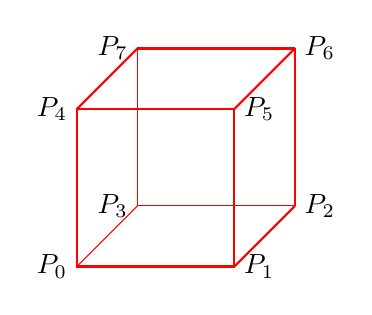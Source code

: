 \begin{tikzpicture}[scale=2]
\draw[red,thick] (0,0,0) -- ++(1,0,0) -- ++(0,1,0) -- ++(-1,0,0) -- cycle;

\draw[red] (0,0,-1) -- ++(1,0,0);
\draw[red] (0,0,-1) -- ++(0,1,0);
\draw[red,thick] (0,1,-1) -- ++(1,0,0);
\draw[red,thick] (1,0,-1) -- ++(0,1,0);

%-- ++(-1,0,0) -- cycle;

\draw[red] (0,0,0) -- ++(0,0,-1);
\draw[red,thick] (1,0,0) -- ++(0,0,-1);
\draw[red,thick] (1,1,0) -- ++(0,0,-1);
\draw[red,thick] (0,1,0) -- ++(0,0,-1);

\node[left] at (0,0,0) {$P_0$};
\node[right] at (1,0,0) {$P_1$};
\node[right] at (1,1,0) {$P_5$};
\node[left] at (0,1,0) {$P_4$};

\node[left] at (0,0,-1) {$P_3$};
\node[right] at (1,0,-1) {$P_2$};
\node[right] at (1,1,-1) {$P_6$};
\node[left] at (0,1,-1) {$P_7$};

\end{tikzpicture}
